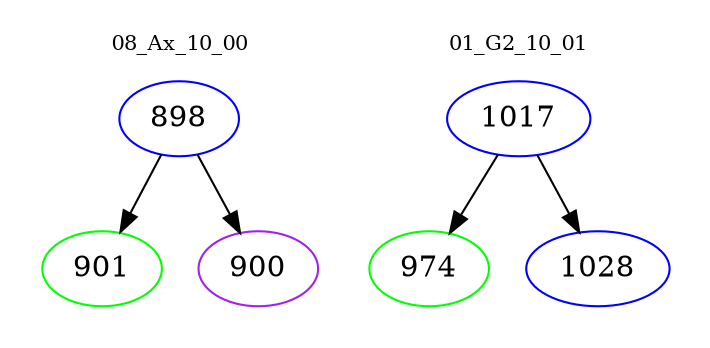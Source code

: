 digraph{
subgraph cluster_0 {
color = white
label = "08_Ax_10_00";
fontsize=10;
T0_898 [label="898", color="blue"]
T0_898 -> T0_901 [color="black"]
T0_901 [label="901", color="green"]
T0_898 -> T0_900 [color="black"]
T0_900 [label="900", color="purple"]
}
subgraph cluster_1 {
color = white
label = "01_G2_10_01";
fontsize=10;
T1_1017 [label="1017", color="blue"]
T1_1017 -> T1_974 [color="black"]
T1_974 [label="974", color="green"]
T1_1017 -> T1_1028 [color="black"]
T1_1028 [label="1028", color="blue"]
}
}
